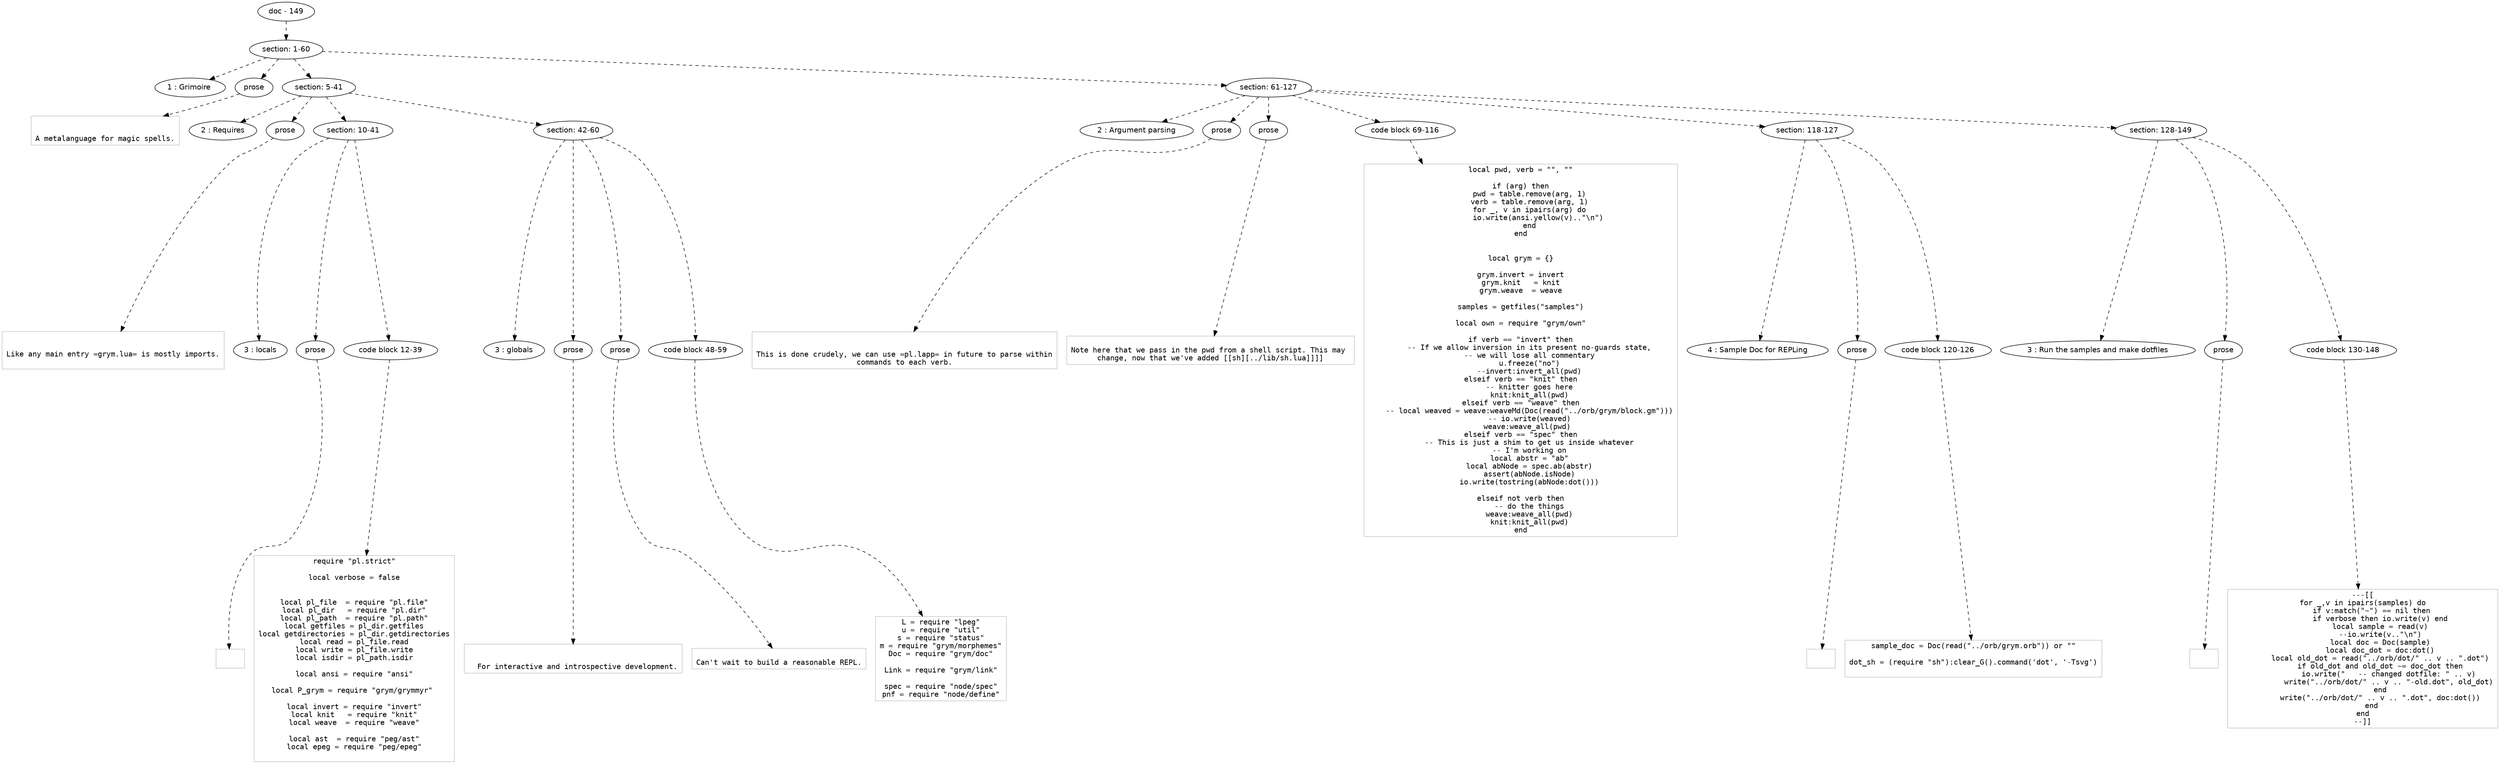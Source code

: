 digraph hierarchy {

node [fontname=Helvetica]
edge [style=dashed]

doc_0 [label="doc - 149"]


doc_0 -> { section_1}
{rank=same; section_1}

section_1 [label="section: 1-60"]


section_1 -> { header_2 prose_3 section_4 section_5}
{rank=same; header_2 prose_3 section_4 section_5}

header_2 [label="1 : Grimoire "]

prose_3 [label="prose"]

section_4 [label="section: 5-41"]

section_5 [label="section: 61-127"]


prose_3 -> leaf_6
leaf_6  [color=Gray,shape=rectangle,fontname=Inconsolata,label="

A metalanguage for magic spells.
"]
section_4 -> { header_7 prose_8 section_9 section_10}
{rank=same; header_7 prose_8 section_9 section_10}

header_7 [label="2 : Requires"]

prose_8 [label="prose"]

section_9 [label="section: 10-41"]

section_10 [label="section: 42-60"]


prose_8 -> leaf_11
leaf_11  [color=Gray,shape=rectangle,fontname=Inconsolata,label="

Like any main entry =grym.lua= is mostly imports.

"]
section_9 -> { header_12 prose_13 codeblock_14}
{rank=same; header_12 prose_13 codeblock_14}

header_12 [label="3 : locals"]

prose_13 [label="prose"]

codeblock_14 [label="code block 12-39"]


prose_13 -> leaf_15
leaf_15  [color=Gray,shape=rectangle,fontname=Inconsolata,label="
"]
codeblock_14 -> leaf_16
leaf_16  [color=Gray,shape=rectangle,fontname=Inconsolata,label="require \"pl.strict\"

local verbose = false


local pl_file  = require \"pl.file\"
local pl_dir   = require \"pl.dir\"
local pl_path  = require \"pl.path\"
local getfiles = pl_dir.getfiles
local getdirectories = pl_dir.getdirectories
local read = pl_file.read
local write = pl_file.write
local isdir = pl_path.isdir

local ansi = require \"ansi\"

local P_grym = require \"grym/grymmyr\" 

local invert = require \"invert\"
local knit   = require \"knit\"
local weave  = require \"weave\"

local ast  = require \"peg/ast\"
local epeg = require \"peg/epeg\"

"]
section_10 -> { header_17 prose_18 prose_19 codeblock_20}
{rank=same; header_17 prose_18 prose_19 codeblock_20}

header_17 [label="3 : globals"]

prose_18 [label="prose"]

prose_19 [label="prose"]

codeblock_20 [label="code block 48-59"]


prose_18 -> leaf_21
leaf_21  [color=Gray,shape=rectangle,fontname=Inconsolata,label="

  For interactive and introspective development.
"]
prose_19 -> leaf_22
leaf_22  [color=Gray,shape=rectangle,fontname=Inconsolata,label="
Can't wait to build a reasonable REPL.
"]
codeblock_20 -> leaf_23
leaf_23  [color=Gray,shape=rectangle,fontname=Inconsolata,label="L = require \"lpeg\"
u = require \"util\"
s = require \"status\"
m = require \"grym/morphemes\"
Doc = require \"grym/doc\"

Link = require \"grym/link\"

spec = require \"node/spec\"
pnf = require \"node/define\""]
section_5 -> { header_24 prose_25 prose_26 codeblock_27 section_28 section_29}
{rank=same; header_24 prose_25 prose_26 codeblock_27 section_28 section_29}

header_24 [label="2 : Argument parsing"]

prose_25 [label="prose"]

prose_26 [label="prose"]

codeblock_27 [label="code block 69-116"]

section_28 [label="section: 118-127"]

section_29 [label="section: 128-149"]


prose_25 -> leaf_30
leaf_30  [color=Gray,shape=rectangle,fontname=Inconsolata,label="

This is done crudely, we can use =pl.lapp= in future to parse within
commands to each verb.
"]
prose_26 -> leaf_31
leaf_31  [color=Gray,shape=rectangle,fontname=Inconsolata,label="
Note here that we pass in the pwd from a shell script. This may 
change, now that we've added [[sh][../lib/sh.lua]]]]
"]
codeblock_27 -> leaf_32
leaf_32  [color=Gray,shape=rectangle,fontname=Inconsolata,label="local pwd, verb = \"\", \"\"

if (arg) then
    pwd = table.remove(arg, 1)
    verb = table.remove(arg, 1)
    for _, v in ipairs(arg) do
        io.write(ansi.yellow(v)..\"\\n\")
    end
end


local grym = {}

grym.invert = invert
grym.knit   = knit
grym.weave  = weave

samples = getfiles(\"samples\")

local own = require \"grym/own\"

if verb == \"invert\" then
    -- If we allow inversion in its present no-guards state,
    -- we will lose all commentary
    u.freeze(\"no\")
    --invert:invert_all(pwd)
elseif verb == \"knit\" then
    -- knitter goes here
    knit:knit_all(pwd)
elseif verb == \"weave\" then
    -- local weaved = weave:weaveMd(Doc(read(\"../orb/grym/block.gm\")))
    -- io.write(weaved)
    weave:weave_all(pwd) 
elseif verb == \"spec\" then
    -- This is just a shim to get us inside whatever
    -- I'm working on
    local abstr = \"ab\"
    local abNode = spec.ab(abstr)
    assert(abNode.isNode)
    io.write(tostring(abNode:dot()))

elseif not verb then
    -- do the things
    weave:weave_all(pwd)
    knit:knit_all(pwd)
end"]
section_28 -> { header_33 prose_34 codeblock_35}
{rank=same; header_33 prose_34 codeblock_35}

header_33 [label="4 : Sample Doc for REPLing"]

prose_34 [label="prose"]

codeblock_35 [label="code block 120-126"]


prose_34 -> leaf_36
leaf_36  [color=Gray,shape=rectangle,fontname=Inconsolata,label="
"]
codeblock_35 -> leaf_37
leaf_37  [color=Gray,shape=rectangle,fontname=Inconsolata,label="sample_doc = Doc(read(\"../orb/grym.orb\")) or \"\"

dot_sh = (require \"sh\"):clear_G().command('dot', '-Tsvg')

"]
section_29 -> { header_38 prose_39 codeblock_40}
{rank=same; header_38 prose_39 codeblock_40}

header_38 [label="3 : Run the samples and make dotfiles"]

prose_39 [label="prose"]

codeblock_40 [label="code block 130-148"]


prose_39 -> leaf_41
leaf_41  [color=Gray,shape=rectangle,fontname=Inconsolata,label="
"]
codeblock_40 -> leaf_42
leaf_42  [color=Gray,shape=rectangle,fontname=Inconsolata,label="---[[
for _,v in ipairs(samples) do
    if v:match(\"~\") == nil then
        if verbose then io.write(v) end
        local sample = read(v)
        --io.write(v..\"\\n\")
        local doc = Doc(sample)
        local doc_dot = doc:dot()
        local old_dot = read(\"../orb/dot/\" .. v .. \".dot\")
        if old_dot and old_dot ~= doc_dot then
            io.write(\"   -- changed dotfile: \" .. v)
            write(\"../orb/dot/\" .. v .. \"-old.dot\", old_dot)
        end
        write(\"../orb/dot/\" .. v .. \".dot\", doc:dot())
    end
end
--]]"]

}
